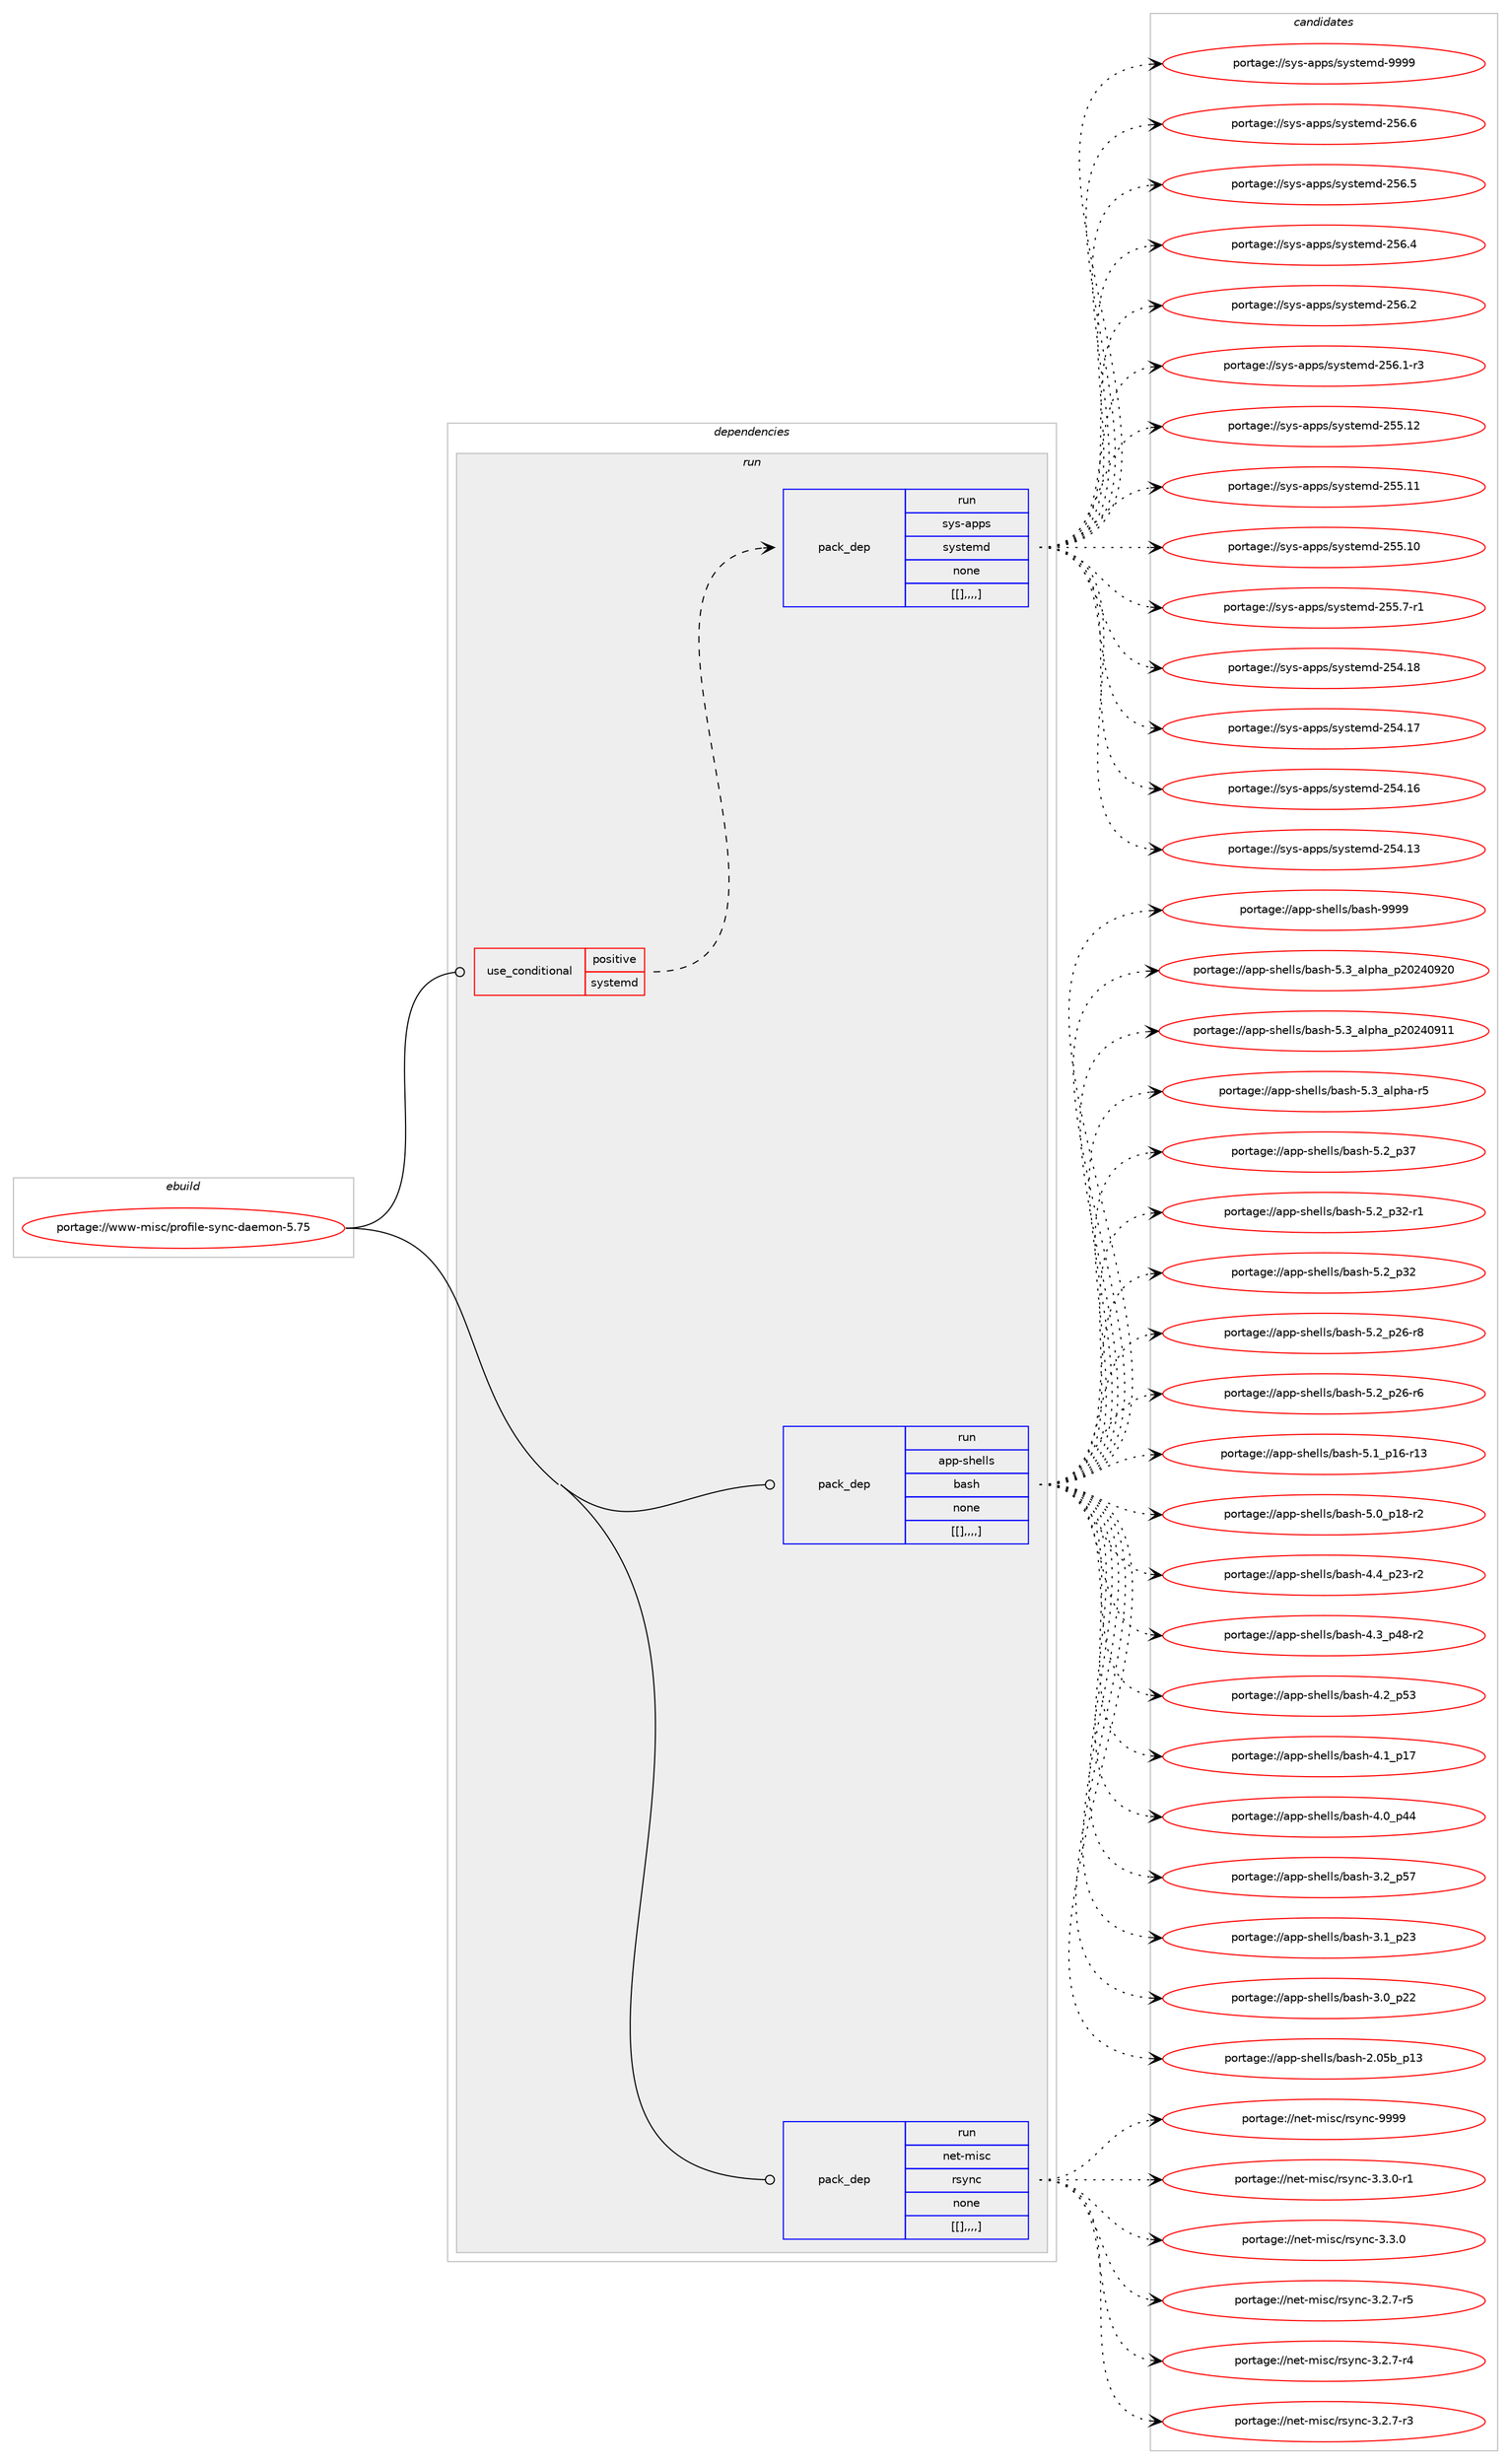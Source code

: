 digraph prolog {

# *************
# Graph options
# *************

newrank=true;
concentrate=true;
compound=true;
graph [rankdir=LR,fontname=Helvetica,fontsize=10,ranksep=1.5];#, ranksep=2.5, nodesep=0.2];
edge  [arrowhead=vee];
node  [fontname=Helvetica,fontsize=10];

# **********
# The ebuild
# **********

subgraph cluster_leftcol {
color=gray;
label=<<i>ebuild</i>>;
id [label="portage://www-misc/profile-sync-daemon-5.75", color=red, width=4, href="../www-misc/profile-sync-daemon-5.75.svg"];
}

# ****************
# The dependencies
# ****************

subgraph cluster_midcol {
color=gray;
label=<<i>dependencies</i>>;
subgraph cluster_compile {
fillcolor="#eeeeee";
style=filled;
label=<<i>compile</i>>;
}
subgraph cluster_compileandrun {
fillcolor="#eeeeee";
style=filled;
label=<<i>compile and run</i>>;
}
subgraph cluster_run {
fillcolor="#eeeeee";
style=filled;
label=<<i>run</i>>;
subgraph cond5750 {
dependency16883 [label=<<TABLE BORDER="0" CELLBORDER="1" CELLSPACING="0" CELLPADDING="4"><TR><TD ROWSPAN="3" CELLPADDING="10">use_conditional</TD></TR><TR><TD>positive</TD></TR><TR><TD>systemd</TD></TR></TABLE>>, shape=none, color=red];
subgraph pack10940 {
dependency16884 [label=<<TABLE BORDER="0" CELLBORDER="1" CELLSPACING="0" CELLPADDING="4" WIDTH="220"><TR><TD ROWSPAN="6" CELLPADDING="30">pack_dep</TD></TR><TR><TD WIDTH="110">run</TD></TR><TR><TD>sys-apps</TD></TR><TR><TD>systemd</TD></TR><TR><TD>none</TD></TR><TR><TD>[[],,,,]</TD></TR></TABLE>>, shape=none, color=blue];
}
dependency16883:e -> dependency16884:w [weight=20,style="dashed",arrowhead="vee"];
}
id:e -> dependency16883:w [weight=20,style="solid",arrowhead="odot"];
subgraph pack10941 {
dependency16885 [label=<<TABLE BORDER="0" CELLBORDER="1" CELLSPACING="0" CELLPADDING="4" WIDTH="220"><TR><TD ROWSPAN="6" CELLPADDING="30">pack_dep</TD></TR><TR><TD WIDTH="110">run</TD></TR><TR><TD>app-shells</TD></TR><TR><TD>bash</TD></TR><TR><TD>none</TD></TR><TR><TD>[[],,,,]</TD></TR></TABLE>>, shape=none, color=blue];
}
id:e -> dependency16885:w [weight=20,style="solid",arrowhead="odot"];
subgraph pack10942 {
dependency16886 [label=<<TABLE BORDER="0" CELLBORDER="1" CELLSPACING="0" CELLPADDING="4" WIDTH="220"><TR><TD ROWSPAN="6" CELLPADDING="30">pack_dep</TD></TR><TR><TD WIDTH="110">run</TD></TR><TR><TD>net-misc</TD></TR><TR><TD>rsync</TD></TR><TR><TD>none</TD></TR><TR><TD>[[],,,,]</TD></TR></TABLE>>, shape=none, color=blue];
}
id:e -> dependency16886:w [weight=20,style="solid",arrowhead="odot"];
}
}

# **************
# The candidates
# **************

subgraph cluster_choices {
rank=same;
color=gray;
label=<<i>candidates</i>>;

subgraph choice10940 {
color=black;
nodesep=1;
choice1151211154597112112115471151211151161011091004557575757 [label="portage://sys-apps/systemd-9999", color=red, width=4,href="../sys-apps/systemd-9999.svg"];
choice115121115459711211211547115121115116101109100455053544654 [label="portage://sys-apps/systemd-256.6", color=red, width=4,href="../sys-apps/systemd-256.6.svg"];
choice115121115459711211211547115121115116101109100455053544653 [label="portage://sys-apps/systemd-256.5", color=red, width=4,href="../sys-apps/systemd-256.5.svg"];
choice115121115459711211211547115121115116101109100455053544652 [label="portage://sys-apps/systemd-256.4", color=red, width=4,href="../sys-apps/systemd-256.4.svg"];
choice115121115459711211211547115121115116101109100455053544650 [label="portage://sys-apps/systemd-256.2", color=red, width=4,href="../sys-apps/systemd-256.2.svg"];
choice1151211154597112112115471151211151161011091004550535446494511451 [label="portage://sys-apps/systemd-256.1-r3", color=red, width=4,href="../sys-apps/systemd-256.1-r3.svg"];
choice11512111545971121121154711512111511610110910045505353464950 [label="portage://sys-apps/systemd-255.12", color=red, width=4,href="../sys-apps/systemd-255.12.svg"];
choice11512111545971121121154711512111511610110910045505353464949 [label="portage://sys-apps/systemd-255.11", color=red, width=4,href="../sys-apps/systemd-255.11.svg"];
choice11512111545971121121154711512111511610110910045505353464948 [label="portage://sys-apps/systemd-255.10", color=red, width=4,href="../sys-apps/systemd-255.10.svg"];
choice1151211154597112112115471151211151161011091004550535346554511449 [label="portage://sys-apps/systemd-255.7-r1", color=red, width=4,href="../sys-apps/systemd-255.7-r1.svg"];
choice11512111545971121121154711512111511610110910045505352464956 [label="portage://sys-apps/systemd-254.18", color=red, width=4,href="../sys-apps/systemd-254.18.svg"];
choice11512111545971121121154711512111511610110910045505352464955 [label="portage://sys-apps/systemd-254.17", color=red, width=4,href="../sys-apps/systemd-254.17.svg"];
choice11512111545971121121154711512111511610110910045505352464954 [label="portage://sys-apps/systemd-254.16", color=red, width=4,href="../sys-apps/systemd-254.16.svg"];
choice11512111545971121121154711512111511610110910045505352464951 [label="portage://sys-apps/systemd-254.13", color=red, width=4,href="../sys-apps/systemd-254.13.svg"];
dependency16884:e -> choice1151211154597112112115471151211151161011091004557575757:w [style=dotted,weight="100"];
dependency16884:e -> choice115121115459711211211547115121115116101109100455053544654:w [style=dotted,weight="100"];
dependency16884:e -> choice115121115459711211211547115121115116101109100455053544653:w [style=dotted,weight="100"];
dependency16884:e -> choice115121115459711211211547115121115116101109100455053544652:w [style=dotted,weight="100"];
dependency16884:e -> choice115121115459711211211547115121115116101109100455053544650:w [style=dotted,weight="100"];
dependency16884:e -> choice1151211154597112112115471151211151161011091004550535446494511451:w [style=dotted,weight="100"];
dependency16884:e -> choice11512111545971121121154711512111511610110910045505353464950:w [style=dotted,weight="100"];
dependency16884:e -> choice11512111545971121121154711512111511610110910045505353464949:w [style=dotted,weight="100"];
dependency16884:e -> choice11512111545971121121154711512111511610110910045505353464948:w [style=dotted,weight="100"];
dependency16884:e -> choice1151211154597112112115471151211151161011091004550535346554511449:w [style=dotted,weight="100"];
dependency16884:e -> choice11512111545971121121154711512111511610110910045505352464956:w [style=dotted,weight="100"];
dependency16884:e -> choice11512111545971121121154711512111511610110910045505352464955:w [style=dotted,weight="100"];
dependency16884:e -> choice11512111545971121121154711512111511610110910045505352464954:w [style=dotted,weight="100"];
dependency16884:e -> choice11512111545971121121154711512111511610110910045505352464951:w [style=dotted,weight="100"];
}
subgraph choice10941 {
color=black;
nodesep=1;
choice97112112451151041011081081154798971151044557575757 [label="portage://app-shells/bash-9999", color=red, width=4,href="../app-shells/bash-9999.svg"];
choice971121124511510410110810811547989711510445534651959710811210497951125048505248575048 [label="portage://app-shells/bash-5.3_alpha_p20240920", color=red, width=4,href="../app-shells/bash-5.3_alpha_p20240920.svg"];
choice971121124511510410110810811547989711510445534651959710811210497951125048505248574949 [label="portage://app-shells/bash-5.3_alpha_p20240911", color=red, width=4,href="../app-shells/bash-5.3_alpha_p20240911.svg"];
choice9711211245115104101108108115479897115104455346519597108112104974511453 [label="portage://app-shells/bash-5.3_alpha-r5", color=red, width=4,href="../app-shells/bash-5.3_alpha-r5.svg"];
choice971121124511510410110810811547989711510445534650951125155 [label="portage://app-shells/bash-5.2_p37", color=red, width=4,href="../app-shells/bash-5.2_p37.svg"];
choice9711211245115104101108108115479897115104455346509511251504511449 [label="portage://app-shells/bash-5.2_p32-r1", color=red, width=4,href="../app-shells/bash-5.2_p32-r1.svg"];
choice971121124511510410110810811547989711510445534650951125150 [label="portage://app-shells/bash-5.2_p32", color=red, width=4,href="../app-shells/bash-5.2_p32.svg"];
choice9711211245115104101108108115479897115104455346509511250544511456 [label="portage://app-shells/bash-5.2_p26-r8", color=red, width=4,href="../app-shells/bash-5.2_p26-r8.svg"];
choice9711211245115104101108108115479897115104455346509511250544511454 [label="portage://app-shells/bash-5.2_p26-r6", color=red, width=4,href="../app-shells/bash-5.2_p26-r6.svg"];
choice971121124511510410110810811547989711510445534649951124954451144951 [label="portage://app-shells/bash-5.1_p16-r13", color=red, width=4,href="../app-shells/bash-5.1_p16-r13.svg"];
choice9711211245115104101108108115479897115104455346489511249564511450 [label="portage://app-shells/bash-5.0_p18-r2", color=red, width=4,href="../app-shells/bash-5.0_p18-r2.svg"];
choice9711211245115104101108108115479897115104455246529511250514511450 [label="portage://app-shells/bash-4.4_p23-r2", color=red, width=4,href="../app-shells/bash-4.4_p23-r2.svg"];
choice9711211245115104101108108115479897115104455246519511252564511450 [label="portage://app-shells/bash-4.3_p48-r2", color=red, width=4,href="../app-shells/bash-4.3_p48-r2.svg"];
choice971121124511510410110810811547989711510445524650951125351 [label="portage://app-shells/bash-4.2_p53", color=red, width=4,href="../app-shells/bash-4.2_p53.svg"];
choice971121124511510410110810811547989711510445524649951124955 [label="portage://app-shells/bash-4.1_p17", color=red, width=4,href="../app-shells/bash-4.1_p17.svg"];
choice971121124511510410110810811547989711510445524648951125252 [label="portage://app-shells/bash-4.0_p44", color=red, width=4,href="../app-shells/bash-4.0_p44.svg"];
choice971121124511510410110810811547989711510445514650951125355 [label="portage://app-shells/bash-3.2_p57", color=red, width=4,href="../app-shells/bash-3.2_p57.svg"];
choice971121124511510410110810811547989711510445514649951125051 [label="portage://app-shells/bash-3.1_p23", color=red, width=4,href="../app-shells/bash-3.1_p23.svg"];
choice971121124511510410110810811547989711510445514648951125050 [label="portage://app-shells/bash-3.0_p22", color=red, width=4,href="../app-shells/bash-3.0_p22.svg"];
choice9711211245115104101108108115479897115104455046485398951124951 [label="portage://app-shells/bash-2.05b_p13", color=red, width=4,href="../app-shells/bash-2.05b_p13.svg"];
dependency16885:e -> choice97112112451151041011081081154798971151044557575757:w [style=dotted,weight="100"];
dependency16885:e -> choice971121124511510410110810811547989711510445534651959710811210497951125048505248575048:w [style=dotted,weight="100"];
dependency16885:e -> choice971121124511510410110810811547989711510445534651959710811210497951125048505248574949:w [style=dotted,weight="100"];
dependency16885:e -> choice9711211245115104101108108115479897115104455346519597108112104974511453:w [style=dotted,weight="100"];
dependency16885:e -> choice971121124511510410110810811547989711510445534650951125155:w [style=dotted,weight="100"];
dependency16885:e -> choice9711211245115104101108108115479897115104455346509511251504511449:w [style=dotted,weight="100"];
dependency16885:e -> choice971121124511510410110810811547989711510445534650951125150:w [style=dotted,weight="100"];
dependency16885:e -> choice9711211245115104101108108115479897115104455346509511250544511456:w [style=dotted,weight="100"];
dependency16885:e -> choice9711211245115104101108108115479897115104455346509511250544511454:w [style=dotted,weight="100"];
dependency16885:e -> choice971121124511510410110810811547989711510445534649951124954451144951:w [style=dotted,weight="100"];
dependency16885:e -> choice9711211245115104101108108115479897115104455346489511249564511450:w [style=dotted,weight="100"];
dependency16885:e -> choice9711211245115104101108108115479897115104455246529511250514511450:w [style=dotted,weight="100"];
dependency16885:e -> choice9711211245115104101108108115479897115104455246519511252564511450:w [style=dotted,weight="100"];
dependency16885:e -> choice971121124511510410110810811547989711510445524650951125351:w [style=dotted,weight="100"];
dependency16885:e -> choice971121124511510410110810811547989711510445524649951124955:w [style=dotted,weight="100"];
dependency16885:e -> choice971121124511510410110810811547989711510445524648951125252:w [style=dotted,weight="100"];
dependency16885:e -> choice971121124511510410110810811547989711510445514650951125355:w [style=dotted,weight="100"];
dependency16885:e -> choice971121124511510410110810811547989711510445514649951125051:w [style=dotted,weight="100"];
dependency16885:e -> choice971121124511510410110810811547989711510445514648951125050:w [style=dotted,weight="100"];
dependency16885:e -> choice9711211245115104101108108115479897115104455046485398951124951:w [style=dotted,weight="100"];
}
subgraph choice10942 {
color=black;
nodesep=1;
choice110101116451091051159947114115121110994557575757 [label="portage://net-misc/rsync-9999", color=red, width=4,href="../net-misc/rsync-9999.svg"];
choice110101116451091051159947114115121110994551465146484511449 [label="portage://net-misc/rsync-3.3.0-r1", color=red, width=4,href="../net-misc/rsync-3.3.0-r1.svg"];
choice11010111645109105115994711411512111099455146514648 [label="portage://net-misc/rsync-3.3.0", color=red, width=4,href="../net-misc/rsync-3.3.0.svg"];
choice110101116451091051159947114115121110994551465046554511453 [label="portage://net-misc/rsync-3.2.7-r5", color=red, width=4,href="../net-misc/rsync-3.2.7-r5.svg"];
choice110101116451091051159947114115121110994551465046554511452 [label="portage://net-misc/rsync-3.2.7-r4", color=red, width=4,href="../net-misc/rsync-3.2.7-r4.svg"];
choice110101116451091051159947114115121110994551465046554511451 [label="portage://net-misc/rsync-3.2.7-r3", color=red, width=4,href="../net-misc/rsync-3.2.7-r3.svg"];
dependency16886:e -> choice110101116451091051159947114115121110994557575757:w [style=dotted,weight="100"];
dependency16886:e -> choice110101116451091051159947114115121110994551465146484511449:w [style=dotted,weight="100"];
dependency16886:e -> choice11010111645109105115994711411512111099455146514648:w [style=dotted,weight="100"];
dependency16886:e -> choice110101116451091051159947114115121110994551465046554511453:w [style=dotted,weight="100"];
dependency16886:e -> choice110101116451091051159947114115121110994551465046554511452:w [style=dotted,weight="100"];
dependency16886:e -> choice110101116451091051159947114115121110994551465046554511451:w [style=dotted,weight="100"];
}
}

}
